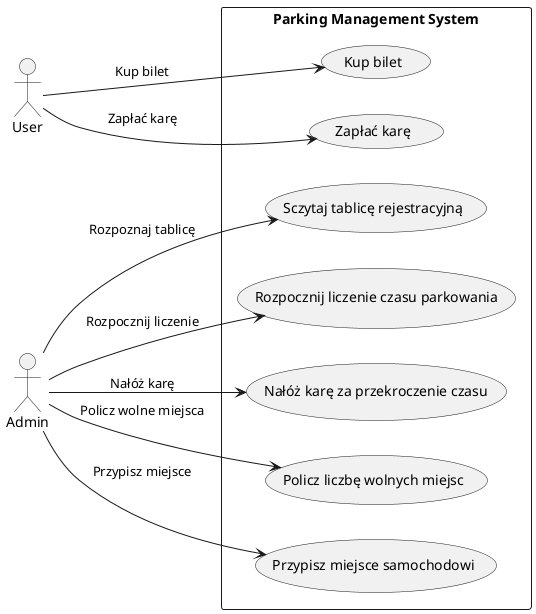 @startuml
left to right direction
skinparam actorStyle stickman

actor "User" as user
actor "Admin" as admin

rectangle "Parking Management System" as system {
    usecase "Sczytaj tablicę rejestracyjną" as UC1
    usecase "Rozpocznij liczenie czasu parkowania" as UC2
    usecase "Nałóż karę za przekroczenie czasu" as UC3
    usecase "Policz liczbę wolnych miejsc" as UC4
    usecase "Przypisz miejsce samochodowi" as UC5
    usecase "Kup bilet" as UC7
    usecase "Zapłać karę" as UC8
}

user --> UC7 : "Kup bilet"
user --> UC8 : "Zapłać karę"

admin --> UC1 : "Rozpoznaj tablicę"
admin --> UC2 : "Rozpocznij liczenie"
admin --> UC3 : "Nałóż karę"
admin --> UC4 : "Policz wolne miejsca"
admin --> UC5 : "Przypisz miejsce"
@enduml

@startuml
class Samochod {
    - nrRejestracyjny: String
    - rachunek: double
    + viewRachunek(): void
    + viewTimeRemaining(): void
}

class Parking {
    - iloscMiejsc: int
    + policzWolneMiejsca(): int
    + przypiszMiejsce(samochod: Samochod): boolean
}

class Miejsce {
    - nrMiejsca: int
    - czyJestZajete: boolean
}

Samochod --> Miejsce : "zaparkowany na"
Miejsce --> Parking : "należy do"
@enduml
